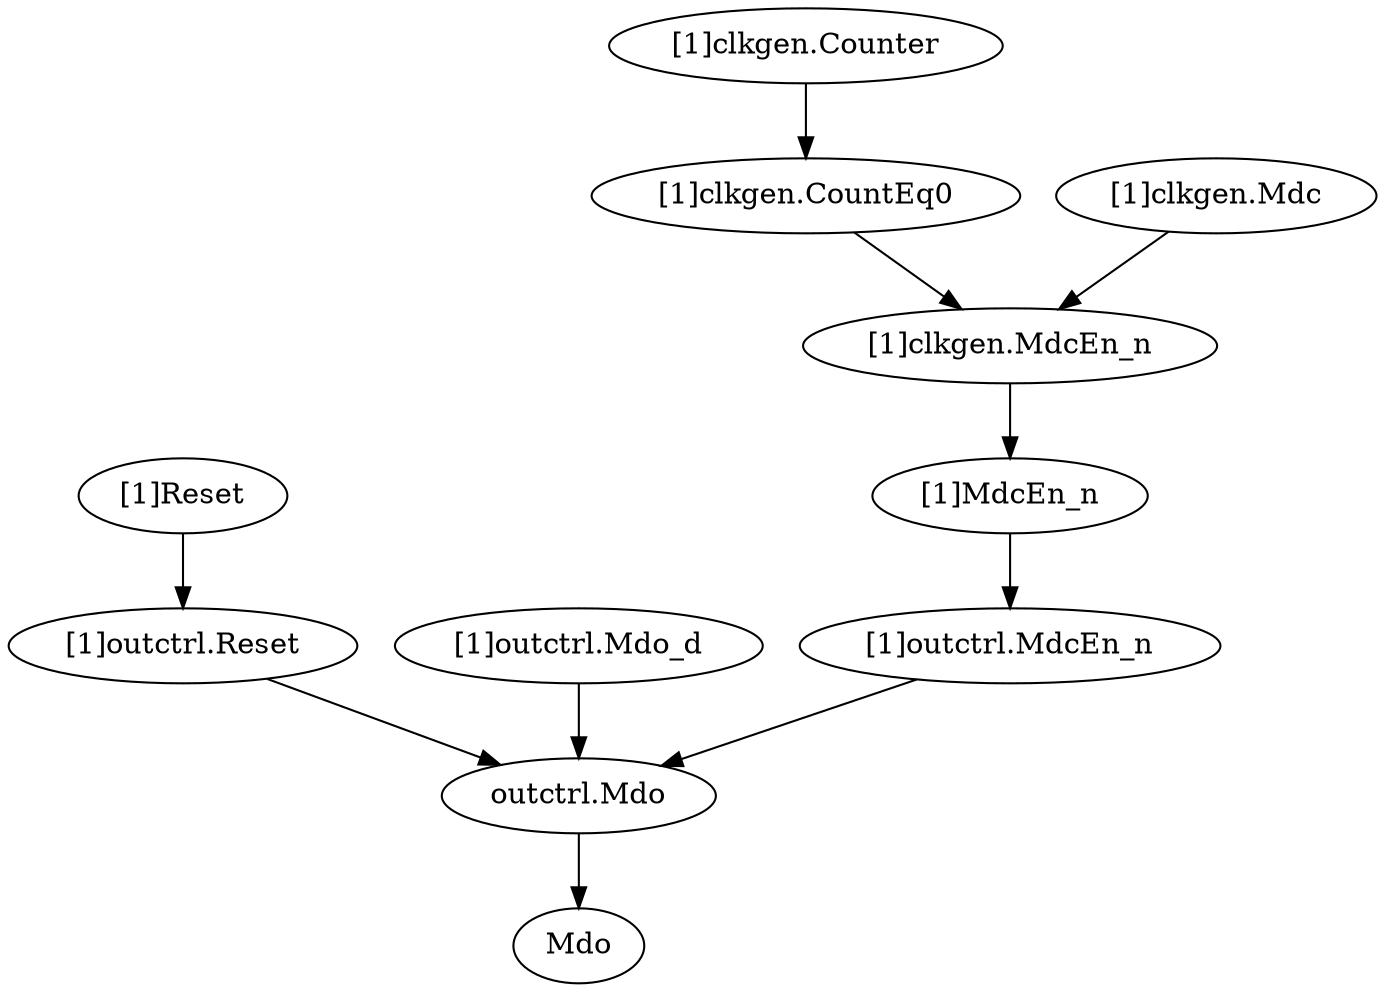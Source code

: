 strict digraph "" {
	"[1]MdcEn_n"	 [complexity=1,
		importance=0.0486718848872,
		rank=0.0486718848872];
	"[1]outctrl.MdcEn_n"	 [complexity=1,
		importance=0.0387445161003,
		rank=0.0387445161003];
	"[1]MdcEn_n" -> "[1]outctrl.MdcEn_n";
	Mdo	 [complexity=0,
		importance=0.0140430259512,
		rank=0.0];
	"[1]outctrl.Reset"	 [complexity=1,
		importance=0.0667003639955,
		rank=0.0667003639955];
	"outctrl.Mdo"	 [complexity=0,
		importance=0.0303980081892,
		rank=0.0];
	"[1]outctrl.Reset" -> "outctrl.Mdo";
	"[1]clkgen.CountEq0"	 [complexity=4,
		importance=0.0677717608521,
		rank=0.016942940213];
	"[1]clkgen.MdcEn_n"	 [complexity=1,
		importance=0.0567973020952,
		rank=0.0567973020952];
	"[1]clkgen.CountEq0" -> "[1]clkgen.MdcEn_n";
	"[1]outctrl.MdcEn_n" -> "outctrl.Mdo";
	"[1]clkgen.Counter"	 [complexity=6,
		importance=0.0882106563546,
		rank=0.0147017760591];
	"[1]clkgen.Counter" -> "[1]clkgen.CountEq0";
	"[1]clkgen.Mdc"	 [complexity=4,
		importance=0.0661035510214,
		rank=0.0165258877554];
	"[1]clkgen.Mdc" -> "[1]clkgen.MdcEn_n";
	"[1]clkgen.MdcEn_n" -> "[1]MdcEn_n";
	"[1]Reset"	 [complexity=1,
		importance=0.0725650863491,
		rank=0.0725650863491];
	"[1]Reset" -> "[1]outctrl.Reset";
	"outctrl.Mdo" -> Mdo;
	"[1]outctrl.Mdo_d"	 [complexity=3,
		importance=0.0490049535197,
		rank=0.0163349845066];
	"[1]outctrl.Mdo_d" -> "outctrl.Mdo";
}
